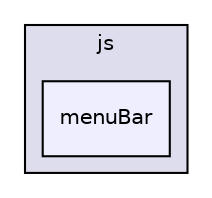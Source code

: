 digraph "libs/angular/angular-material-fileinput-master/bower_components/angular-material/modules/js/menuBar" {
  compound=true
  node [ fontsize="10", fontname="Helvetica"];
  edge [ labelfontsize="10", labelfontname="Helvetica"];
  subgraph clusterdir_d897d99c4631079a19f1e8c9bbae1589 {
    graph [ bgcolor="#ddddee", pencolor="black", label="js" fontname="Helvetica", fontsize="10", URL="dir_d897d99c4631079a19f1e8c9bbae1589.html"]
  dir_d433c77e455357372cfcf500713e0a75 [shape=box, label="menuBar", style="filled", fillcolor="#eeeeff", pencolor="black", URL="dir_d433c77e455357372cfcf500713e0a75.html"];
  }
}

